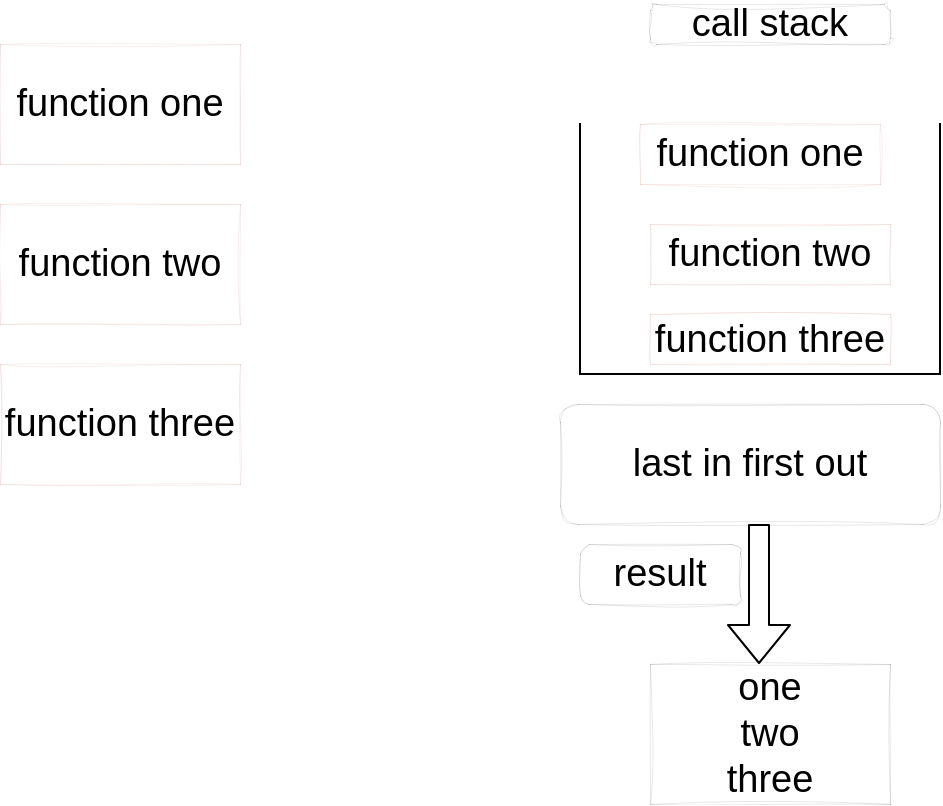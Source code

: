 <mxfile>
    <diagram id="6SJYaaIljj5iEJlTmHGJ" name="Page-1">
        <mxGraphModel dx="794" dy="398" grid="1" gridSize="10" guides="1" tooltips="1" connect="1" arrows="1" fold="1" page="1" pageScale="1" pageWidth="850" pageHeight="1100" math="0" shadow="0">
            <root>
                <mxCell id="0"/>
                <mxCell id="1" parent="0"/>
                <mxCell id="2" value="" style="shape=partialRectangle;whiteSpace=wrap;html=1;bottom=1;right=1;left=1;top=0;fillColor=none;routingCenterX=-0.5;" vertex="1" parent="1">
                    <mxGeometry x="330" y="70" width="180" height="125" as="geometry"/>
                </mxCell>
                <mxCell id="3" value="&lt;font style=&quot;font-size: 19px;&quot;&gt;call stack&lt;/font&gt;" style="rounded=1;whiteSpace=wrap;html=1;sketch=1;curveFitting=1;jiggle=2;strokeWidth=0;" vertex="1" parent="1">
                    <mxGeometry x="365" y="10" width="120" height="20" as="geometry"/>
                </mxCell>
                <mxCell id="4" value="function one" style="rounded=0;whiteSpace=wrap;html=1;sketch=1;strokeWidth=0;fontSize=19;fillColor=#f8cecc;strokeColor=#b85450;" vertex="1" parent="1">
                    <mxGeometry x="40" y="30" width="120" height="60" as="geometry"/>
                </mxCell>
                <mxCell id="5" value="function two" style="rounded=0;whiteSpace=wrap;html=1;sketch=1;strokeWidth=0;fontSize=19;fillColor=#f8cecc;strokeColor=#b85450;" vertex="1" parent="1">
                    <mxGeometry x="40" y="110" width="120" height="60" as="geometry"/>
                </mxCell>
                <mxCell id="6" value="function three" style="rounded=0;whiteSpace=wrap;html=1;sketch=1;strokeWidth=0;fontSize=19;fillColor=#f8cecc;strokeColor=#b85450;" vertex="1" parent="1">
                    <mxGeometry x="40" y="190" width="120" height="60" as="geometry"/>
                </mxCell>
                <mxCell id="7" value="function three" style="rounded=0;whiteSpace=wrap;html=1;sketch=1;strokeWidth=0;fontSize=19;fillColor=#f8cecc;strokeColor=#b85450;" vertex="1" parent="1">
                    <mxGeometry x="365" y="165" width="120" height="25" as="geometry"/>
                </mxCell>
                <mxCell id="8" value="function two" style="rounded=0;whiteSpace=wrap;html=1;sketch=1;strokeWidth=0;fontSize=19;fillColor=#f8cecc;strokeColor=#b85450;" vertex="1" parent="1">
                    <mxGeometry x="365" y="120" width="120" height="30" as="geometry"/>
                </mxCell>
                <mxCell id="9" value="function one" style="rounded=0;whiteSpace=wrap;html=1;sketch=1;strokeWidth=0;fontSize=19;fillColor=#f8cecc;strokeColor=#b85450;" vertex="1" parent="1">
                    <mxGeometry x="360" y="70" width="120" height="30" as="geometry"/>
                </mxCell>
                <mxCell id="10" value="last in first out" style="rounded=1;whiteSpace=wrap;html=1;sketch=1;strokeWidth=0;fontSize=19;" vertex="1" parent="1">
                    <mxGeometry x="320" y="210" width="190" height="60" as="geometry"/>
                </mxCell>
                <mxCell id="11" value="" style="shape=flexArrow;endArrow=classic;html=1;fontSize=19;" edge="1" parent="1">
                    <mxGeometry width="50" height="50" relative="1" as="geometry">
                        <mxPoint x="419.5" y="270" as="sourcePoint"/>
                        <mxPoint x="419.5" y="340" as="targetPoint"/>
                    </mxGeometry>
                </mxCell>
                <mxCell id="12" value="result" style="rounded=1;whiteSpace=wrap;html=1;sketch=1;strokeWidth=0;fontSize=19;" vertex="1" parent="1">
                    <mxGeometry x="330" y="280" width="80" height="30" as="geometry"/>
                </mxCell>
                <mxCell id="13" value="one&lt;br&gt;two&lt;br&gt;three" style="rounded=0;whiteSpace=wrap;html=1;sketch=1;strokeWidth=0;fontSize=19;" vertex="1" parent="1">
                    <mxGeometry x="365" y="340" width="120" height="70" as="geometry"/>
                </mxCell>
            </root>
        </mxGraphModel>
    </diagram>
</mxfile>